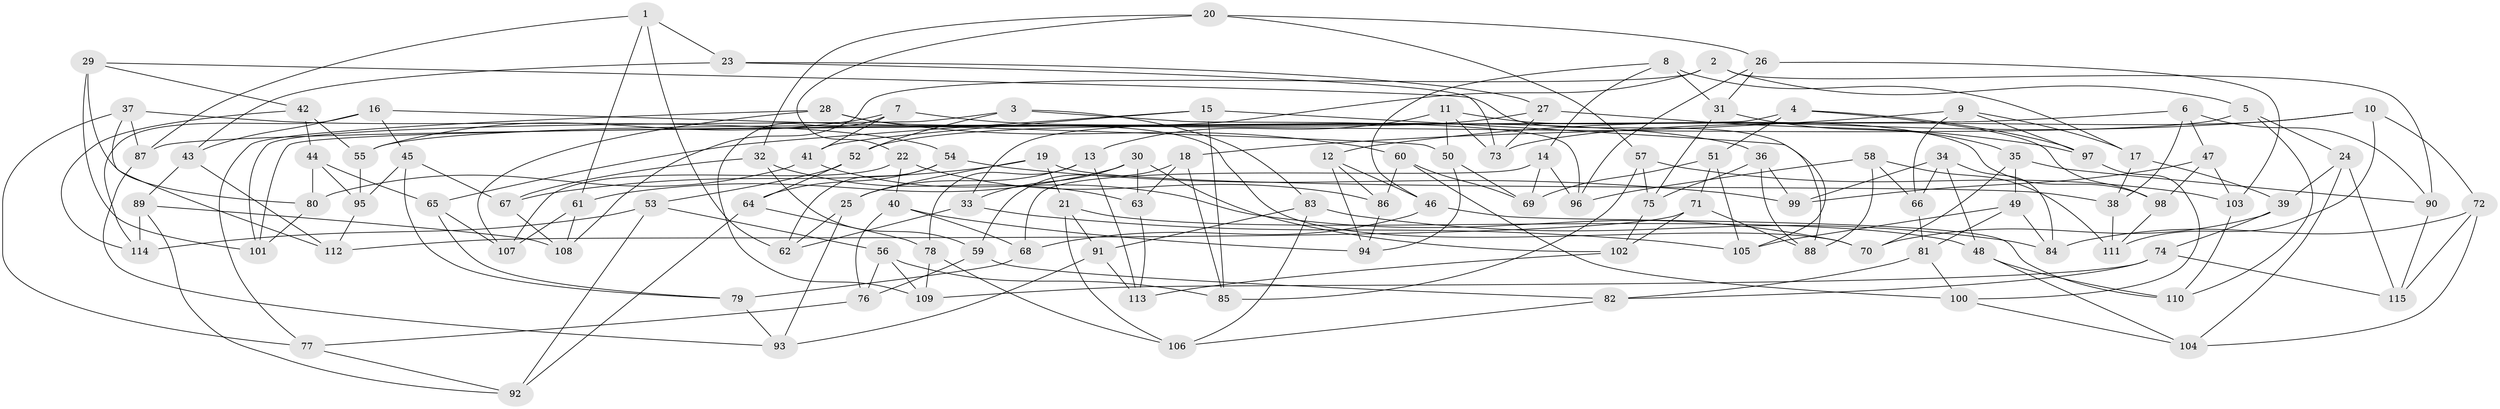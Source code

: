 // Generated by graph-tools (version 1.1) at 2025/26/03/09/25 03:26:56]
// undirected, 115 vertices, 230 edges
graph export_dot {
graph [start="1"]
  node [color=gray90,style=filled];
  1;
  2;
  3;
  4;
  5;
  6;
  7;
  8;
  9;
  10;
  11;
  12;
  13;
  14;
  15;
  16;
  17;
  18;
  19;
  20;
  21;
  22;
  23;
  24;
  25;
  26;
  27;
  28;
  29;
  30;
  31;
  32;
  33;
  34;
  35;
  36;
  37;
  38;
  39;
  40;
  41;
  42;
  43;
  44;
  45;
  46;
  47;
  48;
  49;
  50;
  51;
  52;
  53;
  54;
  55;
  56;
  57;
  58;
  59;
  60;
  61;
  62;
  63;
  64;
  65;
  66;
  67;
  68;
  69;
  70;
  71;
  72;
  73;
  74;
  75;
  76;
  77;
  78;
  79;
  80;
  81;
  82;
  83;
  84;
  85;
  86;
  87;
  88;
  89;
  90;
  91;
  92;
  93;
  94;
  95;
  96;
  97;
  98;
  99;
  100;
  101;
  102;
  103;
  104;
  105;
  106;
  107;
  108;
  109;
  110;
  111;
  112;
  113;
  114;
  115;
  1 -- 62;
  1 -- 87;
  1 -- 23;
  1 -- 61;
  2 -- 5;
  2 -- 33;
  2 -- 108;
  2 -- 90;
  3 -- 52;
  3 -- 101;
  3 -- 96;
  3 -- 83;
  4 -- 51;
  4 -- 97;
  4 -- 98;
  4 -- 101;
  5 -- 110;
  5 -- 24;
  5 -- 55;
  6 -- 47;
  6 -- 38;
  6 -- 90;
  6 -- 87;
  7 -- 41;
  7 -- 55;
  7 -- 36;
  7 -- 109;
  8 -- 14;
  8 -- 31;
  8 -- 17;
  8 -- 46;
  9 -- 18;
  9 -- 66;
  9 -- 17;
  9 -- 97;
  10 -- 12;
  10 -- 73;
  10 -- 111;
  10 -- 72;
  11 -- 98;
  11 -- 50;
  11 -- 73;
  11 -- 13;
  12 -- 46;
  12 -- 86;
  12 -- 94;
  13 -- 78;
  13 -- 113;
  13 -- 25;
  14 -- 68;
  14 -- 69;
  14 -- 96;
  15 -- 65;
  15 -- 88;
  15 -- 41;
  15 -- 85;
  16 -- 114;
  16 -- 43;
  16 -- 50;
  16 -- 45;
  17 -- 39;
  17 -- 38;
  18 -- 59;
  18 -- 63;
  18 -- 85;
  19 -- 25;
  19 -- 67;
  19 -- 38;
  19 -- 21;
  20 -- 26;
  20 -- 32;
  20 -- 22;
  20 -- 57;
  21 -- 91;
  21 -- 106;
  21 -- 48;
  22 -- 107;
  22 -- 40;
  22 -- 86;
  23 -- 43;
  23 -- 73;
  23 -- 27;
  24 -- 115;
  24 -- 104;
  24 -- 39;
  25 -- 62;
  25 -- 93;
  26 -- 96;
  26 -- 103;
  26 -- 31;
  27 -- 52;
  27 -- 73;
  27 -- 97;
  28 -- 60;
  28 -- 70;
  28 -- 77;
  28 -- 107;
  29 -- 105;
  29 -- 101;
  29 -- 42;
  29 -- 80;
  30 -- 63;
  30 -- 61;
  30 -- 33;
  30 -- 102;
  31 -- 35;
  31 -- 75;
  32 -- 67;
  32 -- 59;
  32 -- 63;
  33 -- 62;
  33 -- 105;
  34 -- 66;
  34 -- 48;
  34 -- 99;
  34 -- 84;
  35 -- 70;
  35 -- 49;
  35 -- 90;
  36 -- 88;
  36 -- 99;
  36 -- 75;
  37 -- 112;
  37 -- 87;
  37 -- 77;
  37 -- 54;
  38 -- 111;
  39 -- 74;
  39 -- 70;
  40 -- 68;
  40 -- 76;
  40 -- 94;
  41 -- 80;
  41 -- 70;
  42 -- 55;
  42 -- 114;
  42 -- 44;
  43 -- 89;
  43 -- 112;
  44 -- 95;
  44 -- 65;
  44 -- 80;
  45 -- 79;
  45 -- 67;
  45 -- 95;
  46 -- 110;
  46 -- 68;
  47 -- 99;
  47 -- 98;
  47 -- 103;
  48 -- 110;
  48 -- 104;
  49 -- 105;
  49 -- 84;
  49 -- 81;
  50 -- 69;
  50 -- 94;
  51 -- 69;
  51 -- 71;
  51 -- 105;
  52 -- 53;
  52 -- 64;
  53 -- 92;
  53 -- 114;
  53 -- 56;
  54 -- 62;
  54 -- 99;
  54 -- 64;
  55 -- 95;
  56 -- 85;
  56 -- 76;
  56 -- 109;
  57 -- 103;
  57 -- 75;
  57 -- 85;
  58 -- 66;
  58 -- 96;
  58 -- 111;
  58 -- 88;
  59 -- 76;
  59 -- 82;
  60 -- 86;
  60 -- 100;
  60 -- 69;
  61 -- 107;
  61 -- 108;
  63 -- 113;
  64 -- 78;
  64 -- 92;
  65 -- 107;
  65 -- 79;
  66 -- 81;
  67 -- 108;
  68 -- 79;
  71 -- 102;
  71 -- 112;
  71 -- 88;
  72 -- 84;
  72 -- 104;
  72 -- 115;
  74 -- 82;
  74 -- 109;
  74 -- 115;
  75 -- 102;
  76 -- 77;
  77 -- 92;
  78 -- 109;
  78 -- 106;
  79 -- 93;
  80 -- 101;
  81 -- 100;
  81 -- 82;
  82 -- 106;
  83 -- 91;
  83 -- 106;
  83 -- 84;
  86 -- 94;
  87 -- 93;
  89 -- 108;
  89 -- 92;
  89 -- 114;
  90 -- 115;
  91 -- 113;
  91 -- 93;
  95 -- 112;
  97 -- 100;
  98 -- 111;
  100 -- 104;
  102 -- 113;
  103 -- 110;
}

